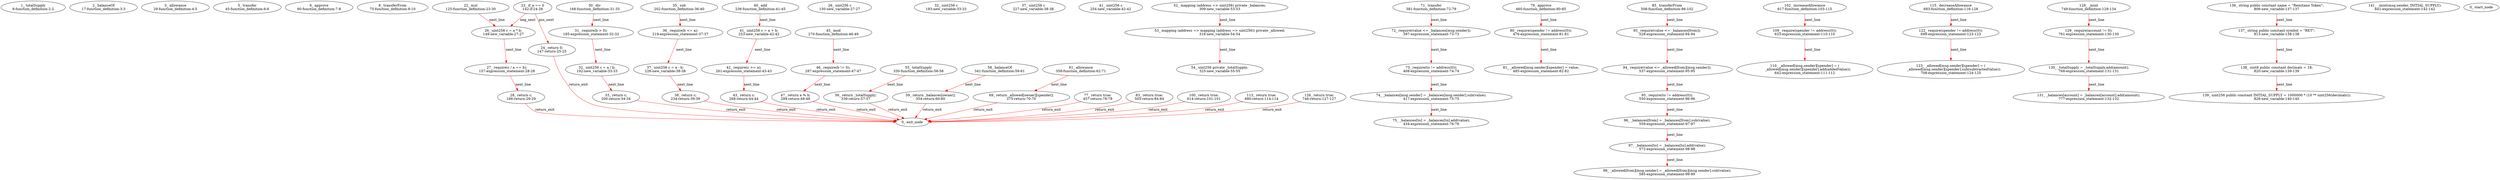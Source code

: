 digraph  {
9 [label="1_ totalSupply\n9-function_definition-2-2", type_label=function_definition];
17 [label="2_ balanceOf\n17-function_definition-3-3", type_label=function_definition];
29 [label="3_ allowance\n29-function_definition-4-5", type_label=function_definition];
45 [label="5_ transfer\n45-function_definition-6-6", type_label=function_definition];
60 [label="6_ approve\n60-function_definition-7-8", type_label=function_definition];
75 [label="8_ transferFrom\n75-function_definition-9-10", type_label=function_definition];
125 [label="22_ mul\n125-function_definition-23-30", type_label=function_definition];
142 [label="23_ if_a == 0\n142-if-24-26", type_label=if];
147 [label="24_ return 0;\n147-return-25-25", type_label=return];
149 [label="26_ uint256 c = a * b;\n149-new_variable-27-27", type_label=new_variable];
150 [label="26_ uint256 c\n150-new_variable-27-27", type_label=new_variable];
157 [label="27_ require(c / a == b);\n157-expression_statement-28-28", type_label=expression_statement];
166 [label="28_ return c;\n166-return-29-29", type_label=return];
168 [label="30_ div\n168-function_definition-31-35", type_label=function_definition];
185 [label="31_ require(b > 0);\n185-expression_statement-32-32", type_label=expression_statement];
192 [label="32_ uint256 c = a / b;\n192-new_variable-33-33", type_label=new_variable];
193 [label="32_ uint256 c\n193-new_variable-33-33", type_label=new_variable];
200 [label="33_ return c;\n200-return-34-34", type_label=return];
202 [label="35_ sub\n202-function_definition-36-40", type_label=function_definition];
219 [label="36_ require(b <= a);\n219-expression_statement-37-37", type_label=expression_statement];
226 [label="37_ uint256 c = a - b;\n226-new_variable-38-38", type_label=new_variable];
227 [label="37_ uint256 c\n227-new_variable-38-38", type_label=new_variable];
234 [label="38_ return c;\n234-return-39-39", type_label=return];
236 [label="40_ add\n236-function_definition-41-45", type_label=function_definition];
253 [label="41_ uint256 c = a + b;\n253-new_variable-42-42", type_label=new_variable];
254 [label="41_ uint256 c\n254-new_variable-42-42", type_label=new_variable];
261 [label="42_ require(c >= a);\n261-expression_statement-43-43", type_label=expression_statement];
268 [label="43_ return c;\n268-return-44-44", type_label=return];
270 [label="45_ mod\n270-function_definition-46-49", type_label=function_definition];
287 [label="46_ require(b != 0);\n287-expression_statement-47-47", type_label=expression_statement];
294 [label="47_ return a % b;\n294-return-48-48", type_label=return];
309 [label="52_ mapping (address => uint256) private _balances;\n309-new_variable-53-53", type_label=new_variable];
316 [label="53_ mapping (address => mapping (address => uint256)) private _allowed;\n316-new_variable-54-54", type_label=new_variable];
325 [label="54_ uint256 private _totalSupply;\n325-new_variable-55-55", type_label=new_variable];
330 [label="55_ totalSupply\n330-function_definition-56-58", type_label=function_definition];
339 [label="56_ return _totalSupply;\n339-return-57-57", type_label=return];
341 [label="58_ balanceOf\n341-function_definition-59-61", type_label=function_definition];
354 [label="59_ return _balances[owner];\n354-return-60-60", type_label=return];
358 [label="61_ allowance\n358-function_definition-62-71", type_label=function_definition];
375 [label="69_ return _allowed[owner][spender];\n375-return-70-70", type_label=return];
381 [label="71_ transfer\n381-function_definition-72-79", type_label=function_definition];
397 [label="72_ require(value <= _balances[msg.sender]);\n397-expression_statement-73-73", type_label=expression_statement];
408 [label="73_ require(to != address(0));\n408-expression_statement-74-74", type_label=expression_statement];
417 [label="74_ _balances[msg.sender] = _balances[msg.sender].sub(value);\n417-expression_statement-75-75", type_label=expression_statement];
434 [label="75_ _balances[to] = _balances[to].add(value);\n434-expression_statement-76-76", type_label=expression_statement];
457 [label="77_ return true;\n457-return-78-78", type_label=return];
460 [label="79_ approve\n460-function_definition-80-85", type_label=function_definition];
476 [label="80_ require(spender != address(0));\n476-expression_statement-81-81", type_label=expression_statement];
485 [label="81_ _allowed[msg.sender][spender] = value;\n485-expression_statement-82-82", type_label=expression_statement];
505 [label="83_ return true;\n505-return-84-84", type_label=return];
508 [label="85_ transferFrom\n508-function_definition-86-102", type_label=function_definition];
528 [label="93_ require(value <= _balances[from]);\n528-expression_statement-94-94", type_label=expression_statement];
537 [label="94_ require(value <= _allowed[from][msg.sender]);\n537-expression_statement-95-95", type_label=expression_statement];
550 [label="95_ require(to != address(0));\n550-expression_statement-96-96", type_label=expression_statement];
559 [label="96_ _balances[from] = _balances[from].sub(value);\n559-expression_statement-97-97", type_label=expression_statement];
572 [label="97_ _balances[to] = _balances[to].add(value);\n572-expression_statement-98-98", type_label=expression_statement];
585 [label="98_ _allowed[from][msg.sender] = _allowed[from][msg.sender].sub(value);\n585-expression_statement-99-99", type_label=expression_statement];
614 [label="100_ return true;\n614-return-101-101", type_label=return];
617 [label="102_ increaseAllowance\n617-function_definition-103-115", type_label=function_definition];
633 [label="109_ require(spender != address(0));\n633-expression_statement-110-110", type_label=expression_statement];
642 [label="110_ _allowed[msg.sender][spender] = (\n      _allowed[msg.sender][spender].add(addedValue));\n642-expression_statement-111-112", type_label=expression_statement];
680 [label="113_ return true;\n680-return-114-114", type_label=return];
683 [label="115_ decreaseAllowance\n683-function_definition-116-128", type_label=function_definition];
699 [label="122_ require(spender != address(0));\n699-expression_statement-123-123", type_label=expression_statement];
708 [label="123_ _allowed[msg.sender][spender] = (\n      _allowed[msg.sender][spender].sub(subtractedValue));\n708-expression_statement-124-125", type_label=expression_statement];
746 [label="126_ return true;\n746-return-127-127", type_label=return];
749 [label="128_ _mint\n749-function_definition-129-134", type_label=function_definition];
761 [label="129_ require(account != 0);\n761-expression_statement-130-130", type_label=expression_statement];
768 [label="130_ _totalSupply = _totalSupply.add(amount);\n768-expression_statement-131-131", type_label=expression_statement];
777 [label="131_ _balances[account] = _balances[account].add(amount);\n777-expression_statement-132-132", type_label=expression_statement];
806 [label="136_ string public constant name = \"Remitano Token\";\n806-new_variable-137-137", type_label=new_variable];
813 [label="137_ string public constant symbol = \"RET\";\n813-new_variable-138-138", type_label=new_variable];
820 [label="138_ uint8 public constant decimals = 18;\n820-new_variable-139-139", type_label=new_variable];
826 [label="139_ uint256 public constant INITIAL_SUPPLY = 1000000 * (10 ** uint256(decimals));\n826-new_variable-140-140", type_label=new_variable];
841 [label="141_ _mint(msg.sender, INITIAL_SUPPLY);\n841-expression_statement-142-142", type_label=expression_statement];
1 [label="0_ start_node", type_label=start];
2 [label="0_ exit_node", type_label=exit];
125 -> 149  [color=red, controlflow_type=next_line, edge_type=CFG_edge, key=0, label=next_line];
142 -> 147  [color=red, controlflow_type=pos_next, edge_type=CFG_edge, key=0, label=pos_next];
142 -> 149  [color=red, controlflow_type=neg_next, edge_type=CFG_edge, key=0, label=neg_next];
147 -> 2  [color=red, controlflow_type=return_exit, edge_type=CFG_edge, key=0, label=return_exit];
149 -> 157  [color=red, controlflow_type=next_line, edge_type=CFG_edge, key=0, label=next_line];
157 -> 166  [color=red, controlflow_type=next_line, edge_type=CFG_edge, key=0, label=next_line];
166 -> 2  [color=red, controlflow_type=return_exit, edge_type=CFG_edge, key=0, label=return_exit];
168 -> 185  [color=red, controlflow_type=next_line, edge_type=CFG_edge, key=0, label=next_line];
185 -> 192  [color=red, controlflow_type=next_line, edge_type=CFG_edge, key=0, label=next_line];
192 -> 200  [color=red, controlflow_type=next_line, edge_type=CFG_edge, key=0, label=next_line];
200 -> 2  [color=red, controlflow_type=return_exit, edge_type=CFG_edge, key=0, label=return_exit];
202 -> 219  [color=red, controlflow_type=next_line, edge_type=CFG_edge, key=0, label=next_line];
219 -> 226  [color=red, controlflow_type=next_line, edge_type=CFG_edge, key=0, label=next_line];
226 -> 234  [color=red, controlflow_type=next_line, edge_type=CFG_edge, key=0, label=next_line];
234 -> 2  [color=red, controlflow_type=return_exit, edge_type=CFG_edge, key=0, label=return_exit];
236 -> 253  [color=red, controlflow_type=next_line, edge_type=CFG_edge, key=0, label=next_line];
253 -> 261  [color=red, controlflow_type=next_line, edge_type=CFG_edge, key=0, label=next_line];
261 -> 268  [color=red, controlflow_type=next_line, edge_type=CFG_edge, key=0, label=next_line];
268 -> 2  [color=red, controlflow_type=return_exit, edge_type=CFG_edge, key=0, label=return_exit];
270 -> 287  [color=red, controlflow_type=next_line, edge_type=CFG_edge, key=0, label=next_line];
287 -> 294  [color=red, controlflow_type=next_line, edge_type=CFG_edge, key=0, label=next_line];
294 -> 2  [color=red, controlflow_type=return_exit, edge_type=CFG_edge, key=0, label=return_exit];
309 -> 316  [color=red, controlflow_type=next_line, edge_type=CFG_edge, key=0, label=next_line];
316 -> 325  [color=red, controlflow_type=next_line, edge_type=CFG_edge, key=0, label=next_line];
330 -> 339  [color=red, controlflow_type=next_line, edge_type=CFG_edge, key=0, label=next_line];
339 -> 2  [color=red, controlflow_type=return_exit, edge_type=CFG_edge, key=0, label=return_exit];
341 -> 354  [color=red, controlflow_type=next_line, edge_type=CFG_edge, key=0, label=next_line];
354 -> 2  [color=red, controlflow_type=return_exit, edge_type=CFG_edge, key=0, label=return_exit];
358 -> 375  [color=red, controlflow_type=next_line, edge_type=CFG_edge, key=0, label=next_line];
375 -> 2  [color=red, controlflow_type=return_exit, edge_type=CFG_edge, key=0, label=return_exit];
381 -> 397  [color=red, controlflow_type=next_line, edge_type=CFG_edge, key=0, label=next_line];
397 -> 408  [color=red, controlflow_type=next_line, edge_type=CFG_edge, key=0, label=next_line];
408 -> 417  [color=red, controlflow_type=next_line, edge_type=CFG_edge, key=0, label=next_line];
417 -> 434  [color=red, controlflow_type=next_line, edge_type=CFG_edge, key=0, label=next_line];
457 -> 2  [color=red, controlflow_type=return_exit, edge_type=CFG_edge, key=0, label=return_exit];
460 -> 476  [color=red, controlflow_type=next_line, edge_type=CFG_edge, key=0, label=next_line];
476 -> 485  [color=red, controlflow_type=next_line, edge_type=CFG_edge, key=0, label=next_line];
505 -> 2  [color=red, controlflow_type=return_exit, edge_type=CFG_edge, key=0, label=return_exit];
508 -> 528  [color=red, controlflow_type=next_line, edge_type=CFG_edge, key=0, label=next_line];
528 -> 537  [color=red, controlflow_type=next_line, edge_type=CFG_edge, key=0, label=next_line];
537 -> 550  [color=red, controlflow_type=next_line, edge_type=CFG_edge, key=0, label=next_line];
550 -> 559  [color=red, controlflow_type=next_line, edge_type=CFG_edge, key=0, label=next_line];
559 -> 572  [color=red, controlflow_type=next_line, edge_type=CFG_edge, key=0, label=next_line];
572 -> 585  [color=red, controlflow_type=next_line, edge_type=CFG_edge, key=0, label=next_line];
614 -> 2  [color=red, controlflow_type=return_exit, edge_type=CFG_edge, key=0, label=return_exit];
617 -> 633  [color=red, controlflow_type=next_line, edge_type=CFG_edge, key=0, label=next_line];
633 -> 642  [color=red, controlflow_type=next_line, edge_type=CFG_edge, key=0, label=next_line];
680 -> 2  [color=red, controlflow_type=return_exit, edge_type=CFG_edge, key=0, label=return_exit];
683 -> 699  [color=red, controlflow_type=next_line, edge_type=CFG_edge, key=0, label=next_line];
699 -> 708  [color=red, controlflow_type=next_line, edge_type=CFG_edge, key=0, label=next_line];
746 -> 2  [color=red, controlflow_type=return_exit, edge_type=CFG_edge, key=0, label=return_exit];
749 -> 761  [color=red, controlflow_type=next_line, edge_type=CFG_edge, key=0, label=next_line];
761 -> 768  [color=red, controlflow_type=next_line, edge_type=CFG_edge, key=0, label=next_line];
768 -> 777  [color=red, controlflow_type=next_line, edge_type=CFG_edge, key=0, label=next_line];
806 -> 813  [color=red, controlflow_type=next_line, edge_type=CFG_edge, key=0, label=next_line];
813 -> 820  [color=red, controlflow_type=next_line, edge_type=CFG_edge, key=0, label=next_line];
820 -> 826  [color=red, controlflow_type=next_line, edge_type=CFG_edge, key=0, label=next_line];
}
